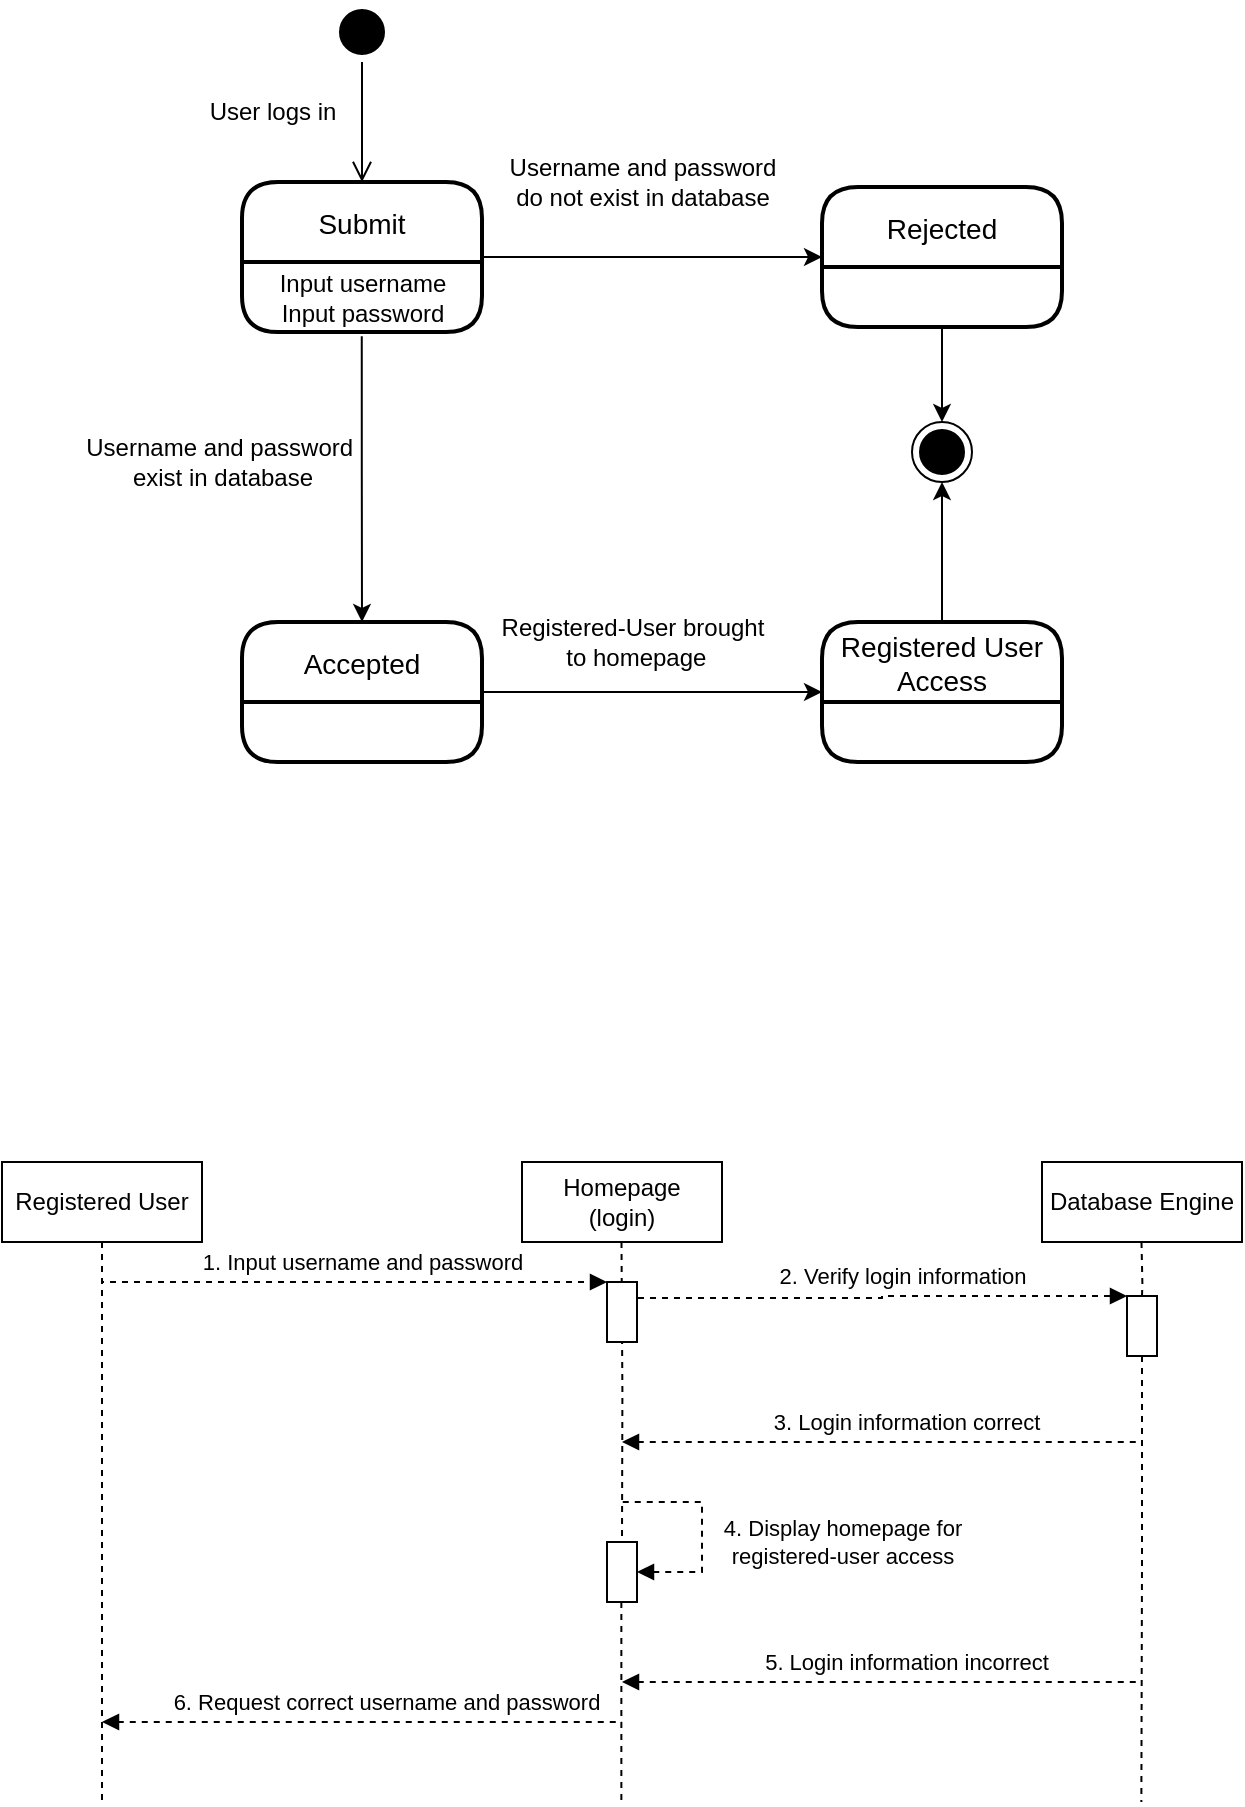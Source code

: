 <mxfile version="20.5.3" type="device"><diagram id="JjsLRkGtU7zrdfdeJXX9" name="Page-1"><mxGraphModel dx="1497" dy="802" grid="1" gridSize="10" guides="1" tooltips="1" connect="1" arrows="1" fold="1" page="1" pageScale="1" pageWidth="850" pageHeight="1100" math="0" shadow="0"><root><mxCell id="0"/><mxCell id="1" parent="0"/><mxCell id="Iy0nZ3r_C9BnvBqwd9XG-6" style="edgeStyle=orthogonalEdgeStyle;rounded=0;orthogonalLoop=1;jettySize=auto;html=1;startArrow=none;entryX=0;entryY=0.5;entryDx=0;entryDy=0;" edge="1" parent="1" source="Iy0nZ3r_C9BnvBqwd9XG-16" target="Iy0nZ3r_C9BnvBqwd9XG-21"><mxGeometry relative="1" as="geometry"><mxPoint x="275" y="250" as="sourcePoint"/><mxPoint x="480" y="265" as="targetPoint"/></mxGeometry></mxCell><mxCell id="Iy0nZ3r_C9BnvBqwd9XG-8" style="edgeStyle=orthogonalEdgeStyle;rounded=0;orthogonalLoop=1;jettySize=auto;html=1;exitX=0.499;exitY=1.061;exitDx=0;exitDy=0;exitPerimeter=0;" edge="1" parent="1" source="Iy0nZ3r_C9BnvBqwd9XG-27"><mxGeometry relative="1" as="geometry"><mxPoint x="240" y="300" as="sourcePoint"/><mxPoint x="240" y="450" as="targetPoint"/></mxGeometry></mxCell><mxCell id="Iy0nZ3r_C9BnvBqwd9XG-2" value="" style="ellipse;html=1;shape=startState;fillColor=#000000;strokeColor=#000000;" vertex="1" parent="1"><mxGeometry x="225" y="140" width="30" height="30" as="geometry"/></mxCell><mxCell id="Iy0nZ3r_C9BnvBqwd9XG-3" value="" style="edgeStyle=orthogonalEdgeStyle;html=1;verticalAlign=bottom;endArrow=open;endSize=8;strokeColor=#000000;rounded=0;" edge="1" source="Iy0nZ3r_C9BnvBqwd9XG-2" parent="1"><mxGeometry relative="1" as="geometry"><mxPoint x="240" y="230" as="targetPoint"/></mxGeometry></mxCell><mxCell id="Iy0nZ3r_C9BnvBqwd9XG-4" value="User logs in" style="text;html=1;align=center;verticalAlign=middle;resizable=0;points=[];autosize=1;strokeColor=none;fillColor=none;" vertex="1" parent="1"><mxGeometry x="150" y="180" width="90" height="30" as="geometry"/></mxCell><mxCell id="Iy0nZ3r_C9BnvBqwd9XG-13" style="edgeStyle=orthogonalEdgeStyle;rounded=0;orthogonalLoop=1;jettySize=auto;html=1;entryX=0.5;entryY=0;entryDx=0;entryDy=0;exitX=0.5;exitY=1;exitDx=0;exitDy=0;" edge="1" parent="1" source="Iy0nZ3r_C9BnvBqwd9XG-21" target="Iy0nZ3r_C9BnvBqwd9XG-12"><mxGeometry relative="1" as="geometry"><mxPoint x="515" y="300" as="sourcePoint"/></mxGeometry></mxCell><mxCell id="Iy0nZ3r_C9BnvBqwd9XG-9" value="Username and password&amp;nbsp;&lt;br&gt;exist in database" style="text;html=1;align=center;verticalAlign=middle;resizable=0;points=[];autosize=1;strokeColor=none;fillColor=none;" vertex="1" parent="1"><mxGeometry x="90" y="350" width="160" height="40" as="geometry"/></mxCell><mxCell id="Iy0nZ3r_C9BnvBqwd9XG-11" value="Username and password&lt;br&gt;do not exist in database" style="text;html=1;align=center;verticalAlign=middle;resizable=0;points=[];autosize=1;strokeColor=none;fillColor=none;" vertex="1" parent="1"><mxGeometry x="300" y="210" width="160" height="40" as="geometry"/></mxCell><mxCell id="Iy0nZ3r_C9BnvBqwd9XG-12" value="" style="ellipse;html=1;shape=endState;fillColor=#000000;strokeColor=#000000;" vertex="1" parent="1"><mxGeometry x="515" y="350" width="30" height="30" as="geometry"/></mxCell><mxCell id="Iy0nZ3r_C9BnvBqwd9XG-16" value="Submit" style="swimlane;childLayout=stackLayout;horizontal=1;startSize=40;horizontalStack=0;rounded=1;fontSize=14;fontStyle=0;strokeWidth=2;resizeParent=0;resizeLast=1;shadow=0;dashed=0;align=center;" vertex="1" parent="1"><mxGeometry x="180" y="230" width="120" height="75" as="geometry"><mxRectangle x="180" y="230" width="80" height="30" as="alternateBounds"/></mxGeometry></mxCell><mxCell id="Iy0nZ3r_C9BnvBqwd9XG-27" value="Input username&lt;br&gt;Input password" style="text;html=1;align=center;verticalAlign=middle;resizable=0;points=[];autosize=1;strokeColor=none;fillColor=none;" vertex="1" parent="Iy0nZ3r_C9BnvBqwd9XG-16"><mxGeometry y="40" width="120" height="35" as="geometry"/></mxCell><mxCell id="Iy0nZ3r_C9BnvBqwd9XG-21" value="Rejected" style="swimlane;childLayout=stackLayout;horizontal=1;startSize=40;horizontalStack=0;rounded=1;fontSize=14;fontStyle=0;strokeWidth=2;resizeParent=0;resizeLast=1;shadow=0;dashed=0;align=center;" vertex="1" parent="1"><mxGeometry x="470" y="232.5" width="120" height="70" as="geometry"><mxRectangle x="350" y="470" width="80" height="30" as="alternateBounds"/></mxGeometry></mxCell><mxCell id="Iy0nZ3r_C9BnvBqwd9XG-28" style="edgeStyle=orthogonalEdgeStyle;rounded=0;orthogonalLoop=1;jettySize=auto;html=1;entryX=0.5;entryY=1;entryDx=0;entryDy=0;" edge="1" parent="1" source="Iy0nZ3r_C9BnvBqwd9XG-22" target="Iy0nZ3r_C9BnvBqwd9XG-12"><mxGeometry relative="1" as="geometry"/></mxCell><mxCell id="Iy0nZ3r_C9BnvBqwd9XG-22" value="Registered User&#10;Access" style="swimlane;childLayout=stackLayout;horizontal=1;startSize=40;horizontalStack=0;rounded=1;fontSize=14;fontStyle=0;strokeWidth=2;resizeParent=0;resizeLast=1;shadow=0;dashed=0;align=center;" vertex="1" parent="1"><mxGeometry x="470" y="450" width="120" height="70" as="geometry"><mxRectangle x="350" y="470" width="80" height="30" as="alternateBounds"/></mxGeometry></mxCell><mxCell id="Iy0nZ3r_C9BnvBqwd9XG-24" style="edgeStyle=orthogonalEdgeStyle;rounded=0;orthogonalLoop=1;jettySize=auto;html=1;entryX=0;entryY=0.5;entryDx=0;entryDy=0;" edge="1" parent="1" source="Iy0nZ3r_C9BnvBqwd9XG-23" target="Iy0nZ3r_C9BnvBqwd9XG-22"><mxGeometry relative="1" as="geometry"/></mxCell><mxCell id="Iy0nZ3r_C9BnvBqwd9XG-23" value="Accepted" style="swimlane;childLayout=stackLayout;horizontal=1;startSize=40;horizontalStack=0;rounded=1;fontSize=14;fontStyle=0;strokeWidth=2;resizeParent=0;resizeLast=1;shadow=0;dashed=0;align=center;" vertex="1" parent="1"><mxGeometry x="180" y="450" width="120" height="70" as="geometry"><mxRectangle x="350" y="470" width="80" height="30" as="alternateBounds"/></mxGeometry></mxCell><mxCell id="Iy0nZ3r_C9BnvBqwd9XG-25" value="Registered-User brought&lt;br&gt;&amp;nbsp;to homepage" style="text;html=1;align=center;verticalAlign=middle;resizable=0;points=[];autosize=1;strokeColor=none;fillColor=none;" vertex="1" parent="1"><mxGeometry x="300" y="440" width="150" height="40" as="geometry"/></mxCell><mxCell id="Iy0nZ3r_C9BnvBqwd9XG-29" value="Homepage&lt;br&gt;(login)" style="whiteSpace=wrap;html=1;align=center;strokeColor=#000000;" vertex="1" parent="1"><mxGeometry x="320" y="720" width="100" height="40" as="geometry"/></mxCell><mxCell id="Iy0nZ3r_C9BnvBqwd9XG-30" value="Database Engine" style="whiteSpace=wrap;html=1;align=center;strokeColor=#000000;" vertex="1" parent="1"><mxGeometry x="580" y="720" width="100" height="40" as="geometry"/></mxCell><mxCell id="Iy0nZ3r_C9BnvBqwd9XG-33" style="edgeStyle=orthogonalEdgeStyle;rounded=0;orthogonalLoop=1;jettySize=auto;html=1;strokeColor=default;startArrow=none;startFill=0;endArrow=none;endFill=0;dashed=1;" edge="1" parent="1" source="Iy0nZ3r_C9BnvBqwd9XG-31"><mxGeometry relative="1" as="geometry"><mxPoint x="110" y="1040" as="targetPoint"/><Array as="points"><mxPoint x="110" y="920"/><mxPoint x="110" y="920"/></Array></mxGeometry></mxCell><mxCell id="Iy0nZ3r_C9BnvBqwd9XG-39" style="edgeStyle=orthogonalEdgeStyle;rounded=0;orthogonalLoop=1;jettySize=auto;html=1;dashed=1;strokeColor=default;startArrow=none;startFill=0;endArrow=block;endFill=1;" edge="1" parent="1" source="Iy0nZ3r_C9BnvBqwd9XG-31" target="Iy0nZ3r_C9BnvBqwd9XG-40"><mxGeometry relative="1" as="geometry"><mxPoint x="370" y="780" as="targetPoint"/><Array as="points"><mxPoint x="110" y="780"/><mxPoint x="370" y="780"/></Array></mxGeometry></mxCell><mxCell id="Iy0nZ3r_C9BnvBqwd9XG-41" value="1. Input username and password" style="edgeLabel;html=1;align=center;verticalAlign=middle;resizable=0;points=[];" vertex="1" connectable="0" parent="Iy0nZ3r_C9BnvBqwd9XG-39"><mxGeometry x="0.275" y="2" relative="1" as="geometry"><mxPoint x="-24" y="-8" as="offset"/></mxGeometry></mxCell><mxCell id="Iy0nZ3r_C9BnvBqwd9XG-31" value="Registered User" style="whiteSpace=wrap;html=1;align=center;strokeColor=#000000;" vertex="1" parent="1"><mxGeometry x="60" y="720" width="100" height="40" as="geometry"/></mxCell><mxCell id="Iy0nZ3r_C9BnvBqwd9XG-34" style="edgeStyle=orthogonalEdgeStyle;rounded=0;orthogonalLoop=1;jettySize=auto;html=1;strokeColor=default;startArrow=none;startFill=0;endArrow=none;endFill=0;dashed=1;" edge="1" parent="1" source="Iy0nZ3r_C9BnvBqwd9XG-55"><mxGeometry relative="1" as="geometry"><mxPoint x="369.747" y="760" as="sourcePoint"/><mxPoint x="369.68" y="1040" as="targetPoint"/><Array as="points"><mxPoint x="369.68" y="920"/><mxPoint x="369.68" y="920"/></Array></mxGeometry></mxCell><mxCell id="Iy0nZ3r_C9BnvBqwd9XG-35" style="edgeStyle=orthogonalEdgeStyle;rounded=0;orthogonalLoop=1;jettySize=auto;html=1;strokeColor=default;startArrow=none;startFill=0;endArrow=none;endFill=0;dashed=1;" edge="1" parent="1" source="Iy0nZ3r_C9BnvBqwd9XG-45"><mxGeometry relative="1" as="geometry"><mxPoint x="629.747" y="760" as="sourcePoint"/><mxPoint x="629.68" y="1040" as="targetPoint"/><Array as="points"><mxPoint x="629.68" y="920"/><mxPoint x="629.68" y="920"/></Array></mxGeometry></mxCell><mxCell id="Iy0nZ3r_C9BnvBqwd9XG-45" value="" style="rounded=0;whiteSpace=wrap;html=1;strokeColor=#000000;" vertex="1" parent="1"><mxGeometry x="622.5" y="787" width="15" height="30" as="geometry"/></mxCell><mxCell id="Iy0nZ3r_C9BnvBqwd9XG-46" value="" style="edgeStyle=orthogonalEdgeStyle;rounded=0;orthogonalLoop=1;jettySize=auto;html=1;strokeColor=default;startArrow=none;startFill=0;endArrow=none;endFill=0;dashed=1;" edge="1" parent="1" target="Iy0nZ3r_C9BnvBqwd9XG-45"><mxGeometry relative="1" as="geometry"><mxPoint x="629.747" y="760" as="sourcePoint"/><mxPoint x="629.68" y="1040" as="targetPoint"/><Array as="points"/></mxGeometry></mxCell><mxCell id="Iy0nZ3r_C9BnvBqwd9XG-47" style="edgeStyle=orthogonalEdgeStyle;rounded=0;orthogonalLoop=1;jettySize=auto;html=1;dashed=1;strokeColor=default;startArrow=none;startFill=0;endArrow=block;endFill=1;entryX=0;entryY=0;entryDx=0;entryDy=0;" edge="1" parent="1" target="Iy0nZ3r_C9BnvBqwd9XG-45"><mxGeometry relative="1" as="geometry"><mxPoint x="378" y="788" as="sourcePoint"/><mxPoint x="620" y="790" as="targetPoint"/><Array as="points"><mxPoint x="500" y="788"/></Array></mxGeometry></mxCell><mxCell id="Iy0nZ3r_C9BnvBqwd9XG-48" value="2. Verify login information" style="edgeLabel;html=1;align=center;verticalAlign=middle;resizable=0;points=[];" vertex="1" connectable="0" parent="Iy0nZ3r_C9BnvBqwd9XG-47"><mxGeometry x="0.275" y="2" relative="1" as="geometry"><mxPoint x="-24" y="-8" as="offset"/></mxGeometry></mxCell><mxCell id="Iy0nZ3r_C9BnvBqwd9XG-49" style="edgeStyle=orthogonalEdgeStyle;rounded=0;orthogonalLoop=1;jettySize=auto;html=1;dashed=1;strokeColor=default;startArrow=block;startFill=1;endArrow=none;endFill=0;" edge="1" parent="1"><mxGeometry relative="1" as="geometry"><mxPoint x="370" y="860" as="sourcePoint"/><mxPoint x="630" y="860" as="targetPoint"/><Array as="points"><mxPoint x="378" y="860.5"/><mxPoint x="500" y="860.5"/></Array></mxGeometry></mxCell><mxCell id="Iy0nZ3r_C9BnvBqwd9XG-50" value="3. Login information correct" style="edgeLabel;html=1;align=center;verticalAlign=middle;resizable=0;points=[];" vertex="1" connectable="0" parent="Iy0nZ3r_C9BnvBqwd9XG-49"><mxGeometry x="0.275" y="2" relative="1" as="geometry"><mxPoint x="-24" y="-8" as="offset"/></mxGeometry></mxCell><mxCell id="Iy0nZ3r_C9BnvBqwd9XG-51" style="edgeStyle=orthogonalEdgeStyle;rounded=0;orthogonalLoop=1;jettySize=auto;html=1;dashed=1;strokeColor=default;startArrow=block;startFill=1;endArrow=none;endFill=0;" edge="1" parent="1"><mxGeometry relative="1" as="geometry"><mxPoint x="370" y="980" as="sourcePoint"/><mxPoint x="630" y="980" as="targetPoint"/><Array as="points"><mxPoint x="378" y="980.5"/><mxPoint x="500" y="980.5"/></Array></mxGeometry></mxCell><mxCell id="Iy0nZ3r_C9BnvBqwd9XG-52" value="5. Login information incorrect" style="edgeLabel;html=1;align=center;verticalAlign=middle;resizable=0;points=[];" vertex="1" connectable="0" parent="Iy0nZ3r_C9BnvBqwd9XG-51"><mxGeometry x="0.275" y="2" relative="1" as="geometry"><mxPoint x="-24" y="-8" as="offset"/></mxGeometry></mxCell><mxCell id="Iy0nZ3r_C9BnvBqwd9XG-58" style="edgeStyle=orthogonalEdgeStyle;rounded=0;orthogonalLoop=1;jettySize=auto;html=1;dashed=1;strokeColor=default;startArrow=block;startFill=1;endArrow=none;endFill=0;" edge="1" parent="1" source="Iy0nZ3r_C9BnvBqwd9XG-55"><mxGeometry relative="1" as="geometry"><mxPoint x="370" y="890" as="targetPoint"/><Array as="points"><mxPoint x="410" y="925"/><mxPoint x="410" y="890"/><mxPoint x="391" y="890"/></Array></mxGeometry></mxCell><mxCell id="Iy0nZ3r_C9BnvBqwd9XG-55" value="" style="rounded=0;whiteSpace=wrap;html=1;strokeColor=#000000;" vertex="1" parent="1"><mxGeometry x="362.5" y="910" width="15" height="30" as="geometry"/></mxCell><mxCell id="Iy0nZ3r_C9BnvBqwd9XG-56" value="" style="edgeStyle=orthogonalEdgeStyle;rounded=0;orthogonalLoop=1;jettySize=auto;html=1;strokeColor=default;startArrow=none;startFill=0;endArrow=none;endFill=0;dashed=1;" edge="1" parent="1" target="Iy0nZ3r_C9BnvBqwd9XG-55"><mxGeometry relative="1" as="geometry"><mxPoint x="369.747" y="760" as="sourcePoint"/><mxPoint x="369.68" y="1040" as="targetPoint"/><Array as="points"/></mxGeometry></mxCell><mxCell id="Iy0nZ3r_C9BnvBqwd9XG-40" value="" style="rounded=0;whiteSpace=wrap;html=1;strokeColor=#000000;" vertex="1" parent="1"><mxGeometry x="362.5" y="780" width="15" height="30" as="geometry"/></mxCell><mxCell id="Iy0nZ3r_C9BnvBqwd9XG-59" value="4. Display homepage for&lt;br&gt;registered-user access" style="edgeLabel;html=1;align=center;verticalAlign=middle;resizable=0;points=[];" vertex="1" connectable="0" parent="1"><mxGeometry x="480.005" y="910" as="geometry"/></mxCell><mxCell id="Iy0nZ3r_C9BnvBqwd9XG-60" style="edgeStyle=orthogonalEdgeStyle;rounded=0;orthogonalLoop=1;jettySize=auto;html=1;dashed=1;strokeColor=default;startArrow=block;startFill=1;endArrow=none;endFill=0;" edge="1" parent="1"><mxGeometry relative="1" as="geometry"><mxPoint x="110" y="1000" as="sourcePoint"/><mxPoint x="370" y="1000" as="targetPoint"/><Array as="points"><mxPoint x="118" y="1000.5"/><mxPoint x="240" y="1000.5"/></Array></mxGeometry></mxCell><mxCell id="Iy0nZ3r_C9BnvBqwd9XG-61" value="6. Request correct username and password" style="edgeLabel;html=1;align=center;verticalAlign=middle;resizable=0;points=[];" vertex="1" connectable="0" parent="Iy0nZ3r_C9BnvBqwd9XG-60"><mxGeometry x="0.275" y="2" relative="1" as="geometry"><mxPoint x="-24" y="-8" as="offset"/></mxGeometry></mxCell></root></mxGraphModel></diagram></mxfile>